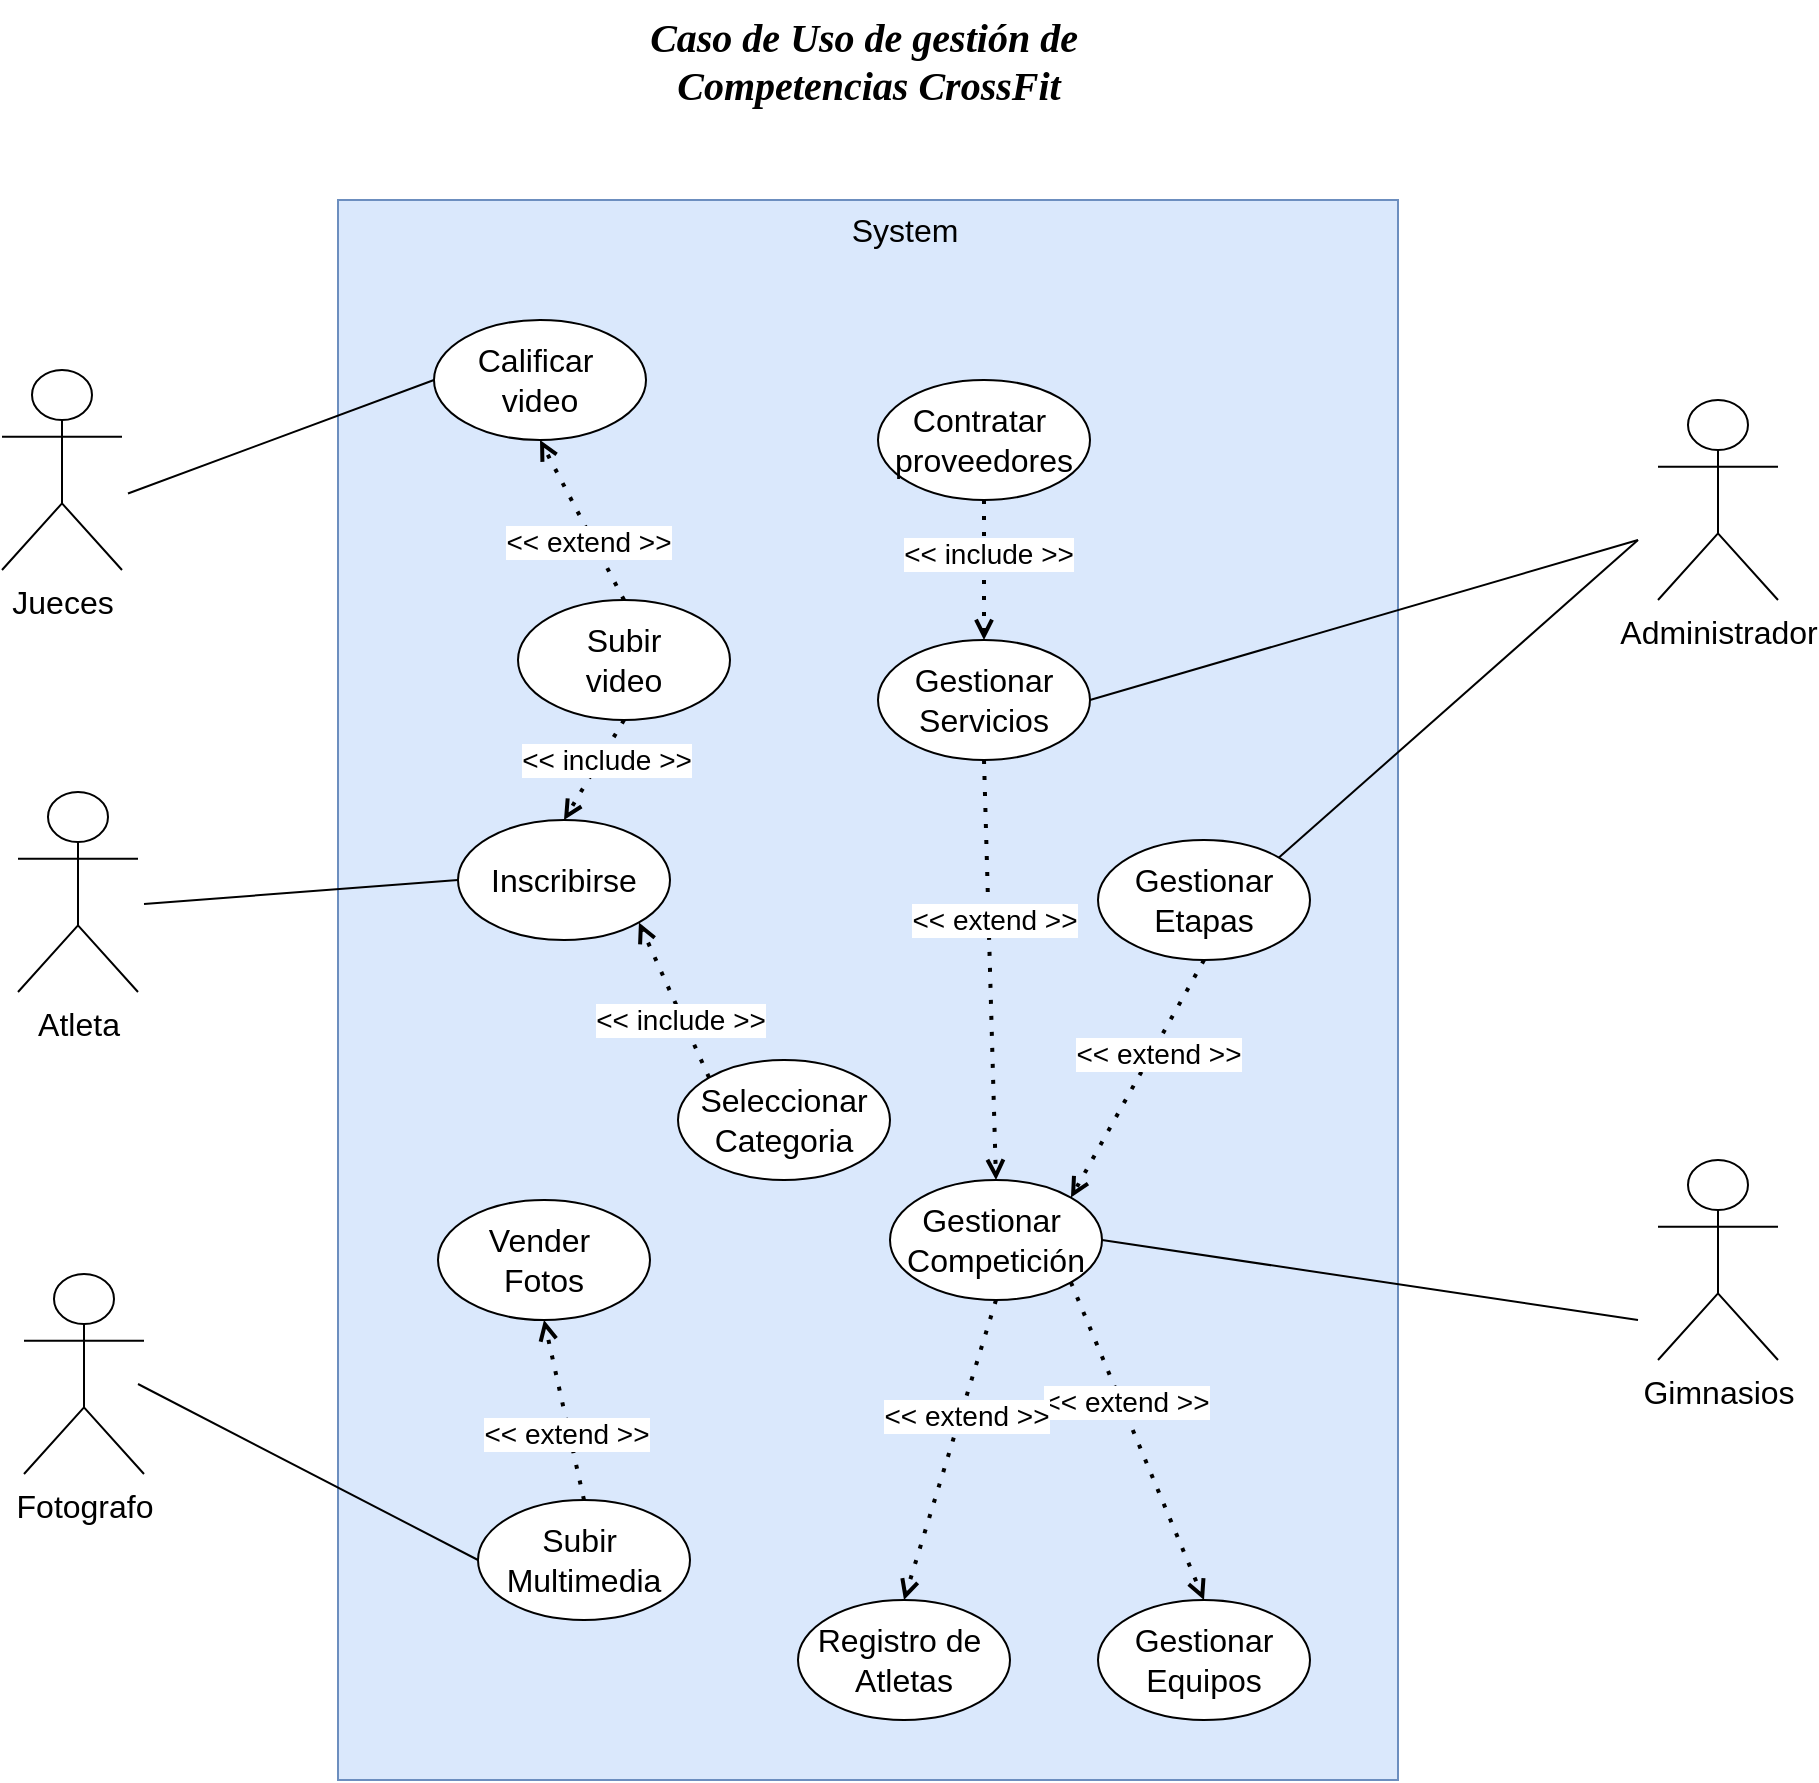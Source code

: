 <mxfile version="21.3.0" type="onedrive">
  <diagram name="Página-1" id="QPWu2_NFJAChiWwNMVYX">
    <mxGraphModel grid="0" page="0" gridSize="10" guides="1" tooltips="1" connect="1" arrows="1" fold="1" pageScale="1" pageWidth="827" pageHeight="1169" math="0" shadow="0">
      <root>
        <mxCell id="0" />
        <mxCell id="1" parent="0" />
        <mxCell id="fOjNhFxVHKonF1YvLAaq-1" value="" style="rounded=0;whiteSpace=wrap;html=1;fillColor=#dae8fc;strokeColor=#6c8ebf;" vertex="1" parent="1">
          <mxGeometry x="260" y="-30" width="530" height="790" as="geometry" />
        </mxCell>
        <mxCell id="fOjNhFxVHKonF1YvLAaq-3" value="&lt;font size=&quot;3&quot;&gt;Calificar&amp;nbsp;&lt;br&gt;video&lt;br&gt;&lt;/font&gt;" style="ellipse;whiteSpace=wrap;html=1;" vertex="1" parent="1">
          <mxGeometry x="308" y="30" width="106" height="60" as="geometry" />
        </mxCell>
        <mxCell id="fOjNhFxVHKonF1YvLAaq-7" value="&lt;font size=&quot;3&quot;&gt;Contratar&amp;nbsp;&lt;br&gt;proveedores&lt;br&gt;&lt;/font&gt;" style="ellipse;whiteSpace=wrap;html=1;" vertex="1" parent="1">
          <mxGeometry x="530" y="60" width="106" height="60" as="geometry" />
        </mxCell>
        <mxCell id="fOjNhFxVHKonF1YvLAaq-8" value="&lt;font size=&quot;3&quot;&gt;Subir&lt;br&gt;video&lt;br&gt;&lt;/font&gt;" style="ellipse;whiteSpace=wrap;html=1;" vertex="1" parent="1">
          <mxGeometry x="350" y="170" width="106" height="60" as="geometry" />
        </mxCell>
        <mxCell id="fOjNhFxVHKonF1YvLAaq-9" value="&lt;font size=&quot;3&quot;&gt;Gestionar&lt;br&gt;Servicios&lt;br&gt;&lt;/font&gt;" style="ellipse;whiteSpace=wrap;html=1;" vertex="1" parent="1">
          <mxGeometry x="530" y="190" width="106" height="60" as="geometry" />
        </mxCell>
        <mxCell id="fOjNhFxVHKonF1YvLAaq-10" value="&lt;font size=&quot;3&quot;&gt;Inscribirse&lt;/font&gt;" style="ellipse;whiteSpace=wrap;html=1;" vertex="1" parent="1">
          <mxGeometry x="320" y="280" width="106" height="60" as="geometry" />
        </mxCell>
        <mxCell id="fOjNhFxVHKonF1YvLAaq-11" value="&lt;font size=&quot;3&quot;&gt;Seleccionar Categoria&lt;/font&gt;" style="ellipse;whiteSpace=wrap;html=1;" vertex="1" parent="1">
          <mxGeometry x="430" y="400" width="106" height="60" as="geometry" />
        </mxCell>
        <mxCell id="fOjNhFxVHKonF1YvLAaq-12" value="&lt;font size=&quot;3&quot;&gt;Gestionar&lt;br&gt;Etapas&lt;br&gt;&lt;/font&gt;" style="ellipse;whiteSpace=wrap;html=1;" vertex="1" parent="1">
          <mxGeometry x="640" y="290" width="106" height="60" as="geometry" />
        </mxCell>
        <mxCell id="fOjNhFxVHKonF1YvLAaq-13" value="&lt;font size=&quot;3&quot;&gt;Gestionar&amp;nbsp;&lt;br&gt;Competición&lt;br&gt;&lt;/font&gt;" style="ellipse;whiteSpace=wrap;html=1;" vertex="1" parent="1">
          <mxGeometry x="536" y="460" width="106" height="60" as="geometry" />
        </mxCell>
        <mxCell id="fOjNhFxVHKonF1YvLAaq-14" value="&lt;font size=&quot;3&quot;&gt;Gestionar Equipos&lt;/font&gt;" style="ellipse;whiteSpace=wrap;html=1;" vertex="1" parent="1">
          <mxGeometry x="640" y="670" width="106" height="60" as="geometry" />
        </mxCell>
        <mxCell id="fOjNhFxVHKonF1YvLAaq-15" value="&lt;font size=&quot;3&quot;&gt;Registro de&amp;nbsp;&lt;br&gt;Atletas&lt;br&gt;&lt;/font&gt;" style="ellipse;whiteSpace=wrap;html=1;" vertex="1" parent="1">
          <mxGeometry x="490" y="670" width="106" height="60" as="geometry" />
        </mxCell>
        <mxCell id="fOjNhFxVHKonF1YvLAaq-16" value="&lt;font size=&quot;3&quot;&gt;Vender&amp;nbsp;&lt;br&gt;Fotos&lt;br&gt;&lt;/font&gt;" style="ellipse;whiteSpace=wrap;html=1;" vertex="1" parent="1">
          <mxGeometry x="310" y="470" width="106" height="60" as="geometry" />
        </mxCell>
        <mxCell id="fOjNhFxVHKonF1YvLAaq-17" value="&lt;font size=&quot;3&quot;&gt;Subir&amp;nbsp;&lt;br&gt;Multimedia&lt;br&gt;&lt;/font&gt;" style="ellipse;whiteSpace=wrap;html=1;" vertex="1" parent="1">
          <mxGeometry x="330" y="620" width="106" height="60" as="geometry" />
        </mxCell>
        <mxCell id="fOjNhFxVHKonF1YvLAaq-19" value="" style="endArrow=none;html=1;rounded=0;entryX=0;entryY=0.5;entryDx=0;entryDy=0;" edge="1" parent="1" target="fOjNhFxVHKonF1YvLAaq-3">
          <mxGeometry width="50" height="50" relative="1" as="geometry">
            <mxPoint x="155" y="116.73" as="sourcePoint" />
            <mxPoint x="400" y="370" as="targetPoint" />
          </mxGeometry>
        </mxCell>
        <mxCell id="fOjNhFxVHKonF1YvLAaq-22" value="&lt;font size=&quot;3&quot;&gt;Administrador&lt;br&gt;&lt;/font&gt;" style="shape=umlActor;verticalLabelPosition=bottom;verticalAlign=top;html=1;outlineConnect=0;" vertex="1" parent="1">
          <mxGeometry x="920" y="70" width="60" height="100" as="geometry" />
        </mxCell>
        <mxCell id="fOjNhFxVHKonF1YvLAaq-23" value="&lt;font size=&quot;3&quot;&gt;Gimnasios&lt;br&gt;&lt;/font&gt;" style="shape=umlActor;verticalLabelPosition=bottom;verticalAlign=top;html=1;outlineConnect=0;" vertex="1" parent="1">
          <mxGeometry x="920" y="450" width="60" height="100" as="geometry" />
        </mxCell>
        <mxCell id="fOjNhFxVHKonF1YvLAaq-26" value="" style="endArrow=none;html=1;rounded=0;entryX=0;entryY=0.5;entryDx=0;entryDy=0;" edge="1" parent="1" target="fOjNhFxVHKonF1YvLAaq-10">
          <mxGeometry width="50" height="50" relative="1" as="geometry">
            <mxPoint x="163" y="322" as="sourcePoint" />
            <mxPoint x="330" y="230" as="targetPoint" />
          </mxGeometry>
        </mxCell>
        <mxCell id="fOjNhFxVHKonF1YvLAaq-27" value="" style="endArrow=none;html=1;rounded=0;entryX=0;entryY=0.5;entryDx=0;entryDy=0;" edge="1" parent="1" target="fOjNhFxVHKonF1YvLAaq-17">
          <mxGeometry width="50" height="50" relative="1" as="geometry">
            <mxPoint x="160" y="562" as="sourcePoint" />
            <mxPoint x="330" y="540" as="targetPoint" />
          </mxGeometry>
        </mxCell>
        <mxCell id="fOjNhFxVHKonF1YvLAaq-28" value="" style="endArrow=none;html=1;rounded=0;exitX=1;exitY=0.5;exitDx=0;exitDy=0;" edge="1" parent="1" source="fOjNhFxVHKonF1YvLAaq-9">
          <mxGeometry width="50" height="50" relative="1" as="geometry">
            <mxPoint x="710" y="270" as="sourcePoint" />
            <mxPoint x="910" y="140" as="targetPoint" />
          </mxGeometry>
        </mxCell>
        <mxCell id="fOjNhFxVHKonF1YvLAaq-29" value="" style="endArrow=none;html=1;rounded=0;exitX=1;exitY=0;exitDx=0;exitDy=0;" edge="1" parent="1" source="fOjNhFxVHKonF1YvLAaq-12">
          <mxGeometry width="50" height="50" relative="1" as="geometry">
            <mxPoint x="646" y="230" as="sourcePoint" />
            <mxPoint x="910" y="140" as="targetPoint" />
          </mxGeometry>
        </mxCell>
        <mxCell id="fOjNhFxVHKonF1YvLAaq-30" value="" style="endArrow=none;html=1;rounded=0;exitX=1;exitY=0.5;exitDx=0;exitDy=0;" edge="1" parent="1" source="fOjNhFxVHKonF1YvLAaq-13">
          <mxGeometry width="50" height="50" relative="1" as="geometry">
            <mxPoint x="646" y="480" as="sourcePoint" />
            <mxPoint x="910" y="530" as="targetPoint" />
          </mxGeometry>
        </mxCell>
        <mxCell id="fOjNhFxVHKonF1YvLAaq-31" value="" style="endArrow=open;dashed=1;html=1;dashPattern=1 3;strokeWidth=2;rounded=0;exitX=1;exitY=1;exitDx=0;exitDy=0;entryX=0.5;entryY=0;entryDx=0;entryDy=0;endFill=0;" edge="1" parent="1" source="fOjNhFxVHKonF1YvLAaq-13" target="fOjNhFxVHKonF1YvLAaq-14">
          <mxGeometry width="50" height="50" relative="1" as="geometry">
            <mxPoint x="570" y="470" as="sourcePoint" />
            <mxPoint x="620" y="420" as="targetPoint" />
          </mxGeometry>
        </mxCell>
        <mxCell id="fOjNhFxVHKonF1YvLAaq-35" value="&lt;span style=&quot;font-size: 14px;&quot;&gt;&amp;lt;&amp;lt; extend &amp;gt;&amp;gt;&lt;/span&gt;" style="edgeLabel;html=1;align=center;verticalAlign=middle;resizable=0;points=[];" connectable="0" vertex="1" parent="fOjNhFxVHKonF1YvLAaq-31">
          <mxGeometry x="-0.239" y="2" relative="1" as="geometry">
            <mxPoint as="offset" />
          </mxGeometry>
        </mxCell>
        <mxCell id="fOjNhFxVHKonF1YvLAaq-36" value="" style="endArrow=open;dashed=1;html=1;dashPattern=1 3;strokeWidth=2;rounded=0;exitX=0.5;exitY=1;exitDx=0;exitDy=0;entryX=0.5;entryY=0;entryDx=0;entryDy=0;endFill=0;" edge="1" parent="1" source="fOjNhFxVHKonF1YvLAaq-13" target="fOjNhFxVHKonF1YvLAaq-15">
          <mxGeometry width="50" height="50" relative="1" as="geometry">
            <mxPoint x="575" y="520" as="sourcePoint" />
            <mxPoint x="642" y="679" as="targetPoint" />
          </mxGeometry>
        </mxCell>
        <mxCell id="fOjNhFxVHKonF1YvLAaq-37" value="&lt;span style=&quot;font-size: 14px;&quot;&gt;&amp;lt;&amp;lt; extend &amp;gt;&amp;gt;&lt;/span&gt;" style="edgeLabel;html=1;align=center;verticalAlign=middle;resizable=0;points=[];" connectable="0" vertex="1" parent="fOjNhFxVHKonF1YvLAaq-36">
          <mxGeometry x="-0.239" y="2" relative="1" as="geometry">
            <mxPoint as="offset" />
          </mxGeometry>
        </mxCell>
        <mxCell id="fOjNhFxVHKonF1YvLAaq-38" value="" style="endArrow=open;dashed=1;html=1;dashPattern=1 3;strokeWidth=2;rounded=0;exitX=0.5;exitY=0;exitDx=0;exitDy=0;entryX=0.5;entryY=1;entryDx=0;entryDy=0;endFill=0;" edge="1" parent="1" source="fOjNhFxVHKonF1YvLAaq-17" target="fOjNhFxVHKonF1YvLAaq-16">
          <mxGeometry width="50" height="50" relative="1" as="geometry">
            <mxPoint x="599" y="530" as="sourcePoint" />
            <mxPoint x="553" y="680" as="targetPoint" />
          </mxGeometry>
        </mxCell>
        <mxCell id="fOjNhFxVHKonF1YvLAaq-39" value="&lt;span style=&quot;font-size: 14px;&quot;&gt;&amp;lt;&amp;lt; extend &amp;gt;&amp;gt;&lt;/span&gt;" style="edgeLabel;html=1;align=center;verticalAlign=middle;resizable=0;points=[];" connectable="0" vertex="1" parent="fOjNhFxVHKonF1YvLAaq-38">
          <mxGeometry x="-0.239" y="2" relative="1" as="geometry">
            <mxPoint as="offset" />
          </mxGeometry>
        </mxCell>
        <mxCell id="fOjNhFxVHKonF1YvLAaq-40" value="" style="endArrow=open;dashed=1;html=1;dashPattern=1 3;strokeWidth=2;rounded=0;exitX=0.5;exitY=1;exitDx=0;exitDy=0;entryX=0.5;entryY=0;entryDx=0;entryDy=0;endFill=0;" edge="1" parent="1" source="fOjNhFxVHKonF1YvLAaq-9" target="fOjNhFxVHKonF1YvLAaq-13">
          <mxGeometry width="50" height="50" relative="1" as="geometry">
            <mxPoint x="510" y="545" as="sourcePoint" />
            <mxPoint x="490" y="455" as="targetPoint" />
          </mxGeometry>
        </mxCell>
        <mxCell id="fOjNhFxVHKonF1YvLAaq-41" value="&lt;span style=&quot;font-size: 14px;&quot;&gt;&amp;lt;&amp;lt; extend &amp;gt;&amp;gt;&lt;/span&gt;" style="edgeLabel;html=1;align=center;verticalAlign=middle;resizable=0;points=[];" connectable="0" vertex="1" parent="fOjNhFxVHKonF1YvLAaq-40">
          <mxGeometry x="-0.239" y="2" relative="1" as="geometry">
            <mxPoint as="offset" />
          </mxGeometry>
        </mxCell>
        <mxCell id="fOjNhFxVHKonF1YvLAaq-42" value="" style="endArrow=open;dashed=1;html=1;dashPattern=1 3;strokeWidth=2;rounded=0;exitX=0.5;exitY=1;exitDx=0;exitDy=0;entryX=1;entryY=0;entryDx=0;entryDy=0;endFill=0;" edge="1" parent="1" source="fOjNhFxVHKonF1YvLAaq-12" target="fOjNhFxVHKonF1YvLAaq-13">
          <mxGeometry width="50" height="50" relative="1" as="geometry">
            <mxPoint x="593" y="260" as="sourcePoint" />
            <mxPoint x="599" y="470" as="targetPoint" />
          </mxGeometry>
        </mxCell>
        <mxCell id="fOjNhFxVHKonF1YvLAaq-43" value="&lt;span style=&quot;font-size: 14px;&quot;&gt;&amp;lt;&amp;lt; extend &amp;gt;&amp;gt;&lt;/span&gt;" style="edgeLabel;html=1;align=center;verticalAlign=middle;resizable=0;points=[];" connectable="0" vertex="1" parent="fOjNhFxVHKonF1YvLAaq-42">
          <mxGeometry x="-0.239" y="2" relative="1" as="geometry">
            <mxPoint as="offset" />
          </mxGeometry>
        </mxCell>
        <mxCell id="fOjNhFxVHKonF1YvLAaq-44" value="" style="endArrow=open;dashed=1;html=1;dashPattern=1 3;strokeWidth=2;rounded=0;exitX=0.5;exitY=1;exitDx=0;exitDy=0;endFill=0;entryX=0.5;entryY=0;entryDx=0;entryDy=0;" edge="1" parent="1" source="fOjNhFxVHKonF1YvLAaq-7" target="fOjNhFxVHKonF1YvLAaq-9">
          <mxGeometry width="50" height="50" relative="1" as="geometry">
            <mxPoint x="593" y="260" as="sourcePoint" />
            <mxPoint x="599" y="470" as="targetPoint" />
          </mxGeometry>
        </mxCell>
        <mxCell id="fOjNhFxVHKonF1YvLAaq-45" value="&lt;span style=&quot;font-size: 14px;&quot;&gt;&amp;lt;&amp;lt; include &amp;gt;&amp;gt;&lt;/span&gt;" style="edgeLabel;html=1;align=center;verticalAlign=middle;resizable=0;points=[];" connectable="0" vertex="1" parent="fOjNhFxVHKonF1YvLAaq-44">
          <mxGeometry x="-0.239" y="2" relative="1" as="geometry">
            <mxPoint as="offset" />
          </mxGeometry>
        </mxCell>
        <mxCell id="fOjNhFxVHKonF1YvLAaq-46" value="" style="endArrow=open;dashed=1;html=1;dashPattern=1 3;strokeWidth=2;rounded=0;exitX=0.5;exitY=0;exitDx=0;exitDy=0;endFill=0;entryX=0.5;entryY=1;entryDx=0;entryDy=0;" edge="1" parent="1" source="fOjNhFxVHKonF1YvLAaq-8" target="fOjNhFxVHKonF1YvLAaq-3">
          <mxGeometry width="50" height="50" relative="1" as="geometry">
            <mxPoint x="593" y="100" as="sourcePoint" />
            <mxPoint x="593" y="200" as="targetPoint" />
          </mxGeometry>
        </mxCell>
        <mxCell id="fOjNhFxVHKonF1YvLAaq-47" value="&lt;span style=&quot;font-size: 14px;&quot;&gt;&amp;lt;&amp;lt; extend &amp;gt;&amp;gt;&lt;/span&gt;" style="edgeLabel;html=1;align=center;verticalAlign=middle;resizable=0;points=[];" connectable="0" vertex="1" parent="fOjNhFxVHKonF1YvLAaq-46">
          <mxGeometry x="-0.239" y="2" relative="1" as="geometry">
            <mxPoint as="offset" />
          </mxGeometry>
        </mxCell>
        <mxCell id="fOjNhFxVHKonF1YvLAaq-48" value="" style="endArrow=open;dashed=1;html=1;dashPattern=1 3;strokeWidth=2;rounded=0;exitX=0;exitY=0;exitDx=0;exitDy=0;endFill=0;entryX=1;entryY=1;entryDx=0;entryDy=0;" edge="1" parent="1" source="fOjNhFxVHKonF1YvLAaq-11" target="fOjNhFxVHKonF1YvLAaq-10">
          <mxGeometry width="50" height="50" relative="1" as="geometry">
            <mxPoint x="383" y="200" as="sourcePoint" />
            <mxPoint x="371" y="100" as="targetPoint" />
          </mxGeometry>
        </mxCell>
        <mxCell id="fOjNhFxVHKonF1YvLAaq-49" value="&lt;span style=&quot;font-size: 14px;&quot;&gt;&amp;lt;&amp;lt; include &amp;gt;&amp;gt;&lt;/span&gt;" style="edgeLabel;html=1;align=center;verticalAlign=middle;resizable=0;points=[];" connectable="0" vertex="1" parent="fOjNhFxVHKonF1YvLAaq-48">
          <mxGeometry x="-0.239" y="2" relative="1" as="geometry">
            <mxPoint as="offset" />
          </mxGeometry>
        </mxCell>
        <mxCell id="fOjNhFxVHKonF1YvLAaq-50" value="" style="endArrow=open;dashed=1;html=1;dashPattern=1 3;strokeWidth=2;rounded=0;exitX=0.5;exitY=1;exitDx=0;exitDy=0;endFill=0;entryX=0.5;entryY=0;entryDx=0;entryDy=0;" edge="1" parent="1" source="fOjNhFxVHKonF1YvLAaq-8" target="fOjNhFxVHKonF1YvLAaq-10">
          <mxGeometry width="50" height="50" relative="1" as="geometry">
            <mxPoint x="455" y="419" as="sourcePoint" />
            <mxPoint x="421" y="341" as="targetPoint" />
          </mxGeometry>
        </mxCell>
        <mxCell id="fOjNhFxVHKonF1YvLAaq-51" value="&lt;span style=&quot;font-size: 14px;&quot;&gt;&amp;lt;&amp;lt; include &amp;gt;&amp;gt;&lt;/span&gt;" style="edgeLabel;html=1;align=center;verticalAlign=middle;resizable=0;points=[];" connectable="0" vertex="1" parent="fOjNhFxVHKonF1YvLAaq-50">
          <mxGeometry x="-0.239" y="2" relative="1" as="geometry">
            <mxPoint as="offset" />
          </mxGeometry>
        </mxCell>
        <mxCell id="fOjNhFxVHKonF1YvLAaq-52" value="&lt;font style=&quot;font-size: 16px;&quot;&gt;System&lt;/font&gt;" style="text;html=1;align=center;verticalAlign=middle;resizable=0;points=[];autosize=1;strokeColor=none;fillColor=none;" vertex="1" parent="1">
          <mxGeometry x="503" y="-30" width="80" height="30" as="geometry" />
        </mxCell>
        <mxCell id="fOjNhFxVHKonF1YvLAaq-53" value="&lt;font face=&quot;Verdana&quot; style=&quot;font-size: 20px;&quot;&gt;&lt;b style=&quot;font-size: 20px;&quot;&gt;&lt;i style=&quot;font-size: 20px;&quot;&gt;Caso de Uso de gestión de&amp;nbsp;&lt;br style=&quot;font-size: 20px;&quot;&gt;Competencias CrossFit&lt;br style=&quot;font-size: 20px;&quot;&gt;&lt;/i&gt;&lt;/b&gt;&lt;/font&gt;" style="text;html=1;align=center;verticalAlign=middle;resizable=0;points=[];autosize=1;strokeColor=none;fillColor=none;fontSize=20;" vertex="1" parent="1">
          <mxGeometry x="365" y="-130" width="320" height="60" as="geometry" />
        </mxCell>
        <mxCell id="fOjNhFxVHKonF1YvLAaq-54" value="&lt;font size=&quot;3&quot;&gt;Jueces&lt;br&gt;&lt;/font&gt;" style="shape=umlActor;verticalLabelPosition=bottom;verticalAlign=top;html=1;outlineConnect=0;" vertex="1" parent="1">
          <mxGeometry x="92" y="55" width="60" height="100" as="geometry" />
        </mxCell>
        <mxCell id="fOjNhFxVHKonF1YvLAaq-55" value="&lt;font size=&quot;3&quot;&gt;Atleta&lt;br&gt;&lt;/font&gt;" style="shape=umlActor;verticalLabelPosition=bottom;verticalAlign=top;html=1;outlineConnect=0;" vertex="1" parent="1">
          <mxGeometry x="100" y="266" width="60" height="100" as="geometry" />
        </mxCell>
        <mxCell id="fOjNhFxVHKonF1YvLAaq-56" value="&lt;font size=&quot;3&quot;&gt;Fotografo&lt;br&gt;&lt;/font&gt;" style="shape=umlActor;verticalLabelPosition=bottom;verticalAlign=top;html=1;outlineConnect=0;" vertex="1" parent="1">
          <mxGeometry x="103" y="507" width="60" height="100" as="geometry" />
        </mxCell>
      </root>
    </mxGraphModel>
  </diagram>
</mxfile>
